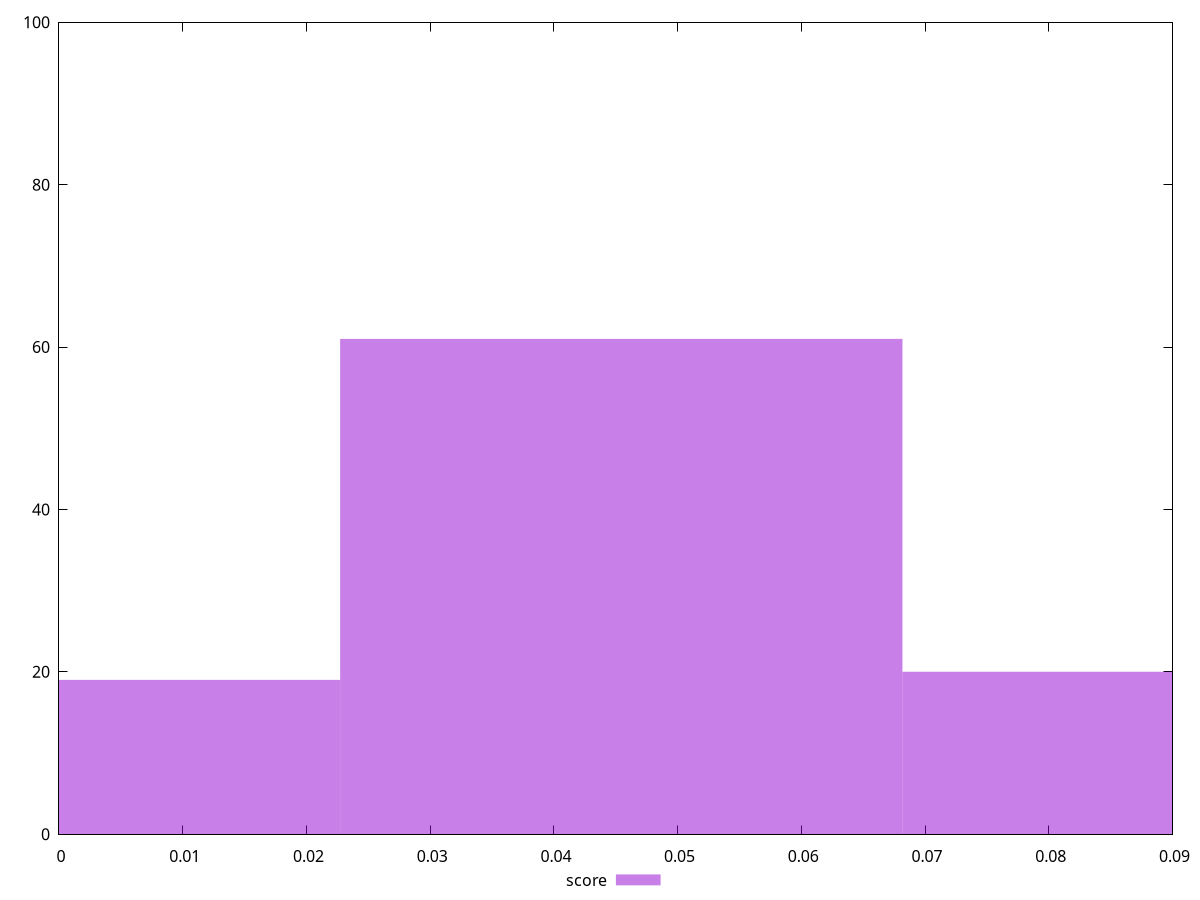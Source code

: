 reset

$score <<EOF
0 19
0.045448438419791834 61
0.09089687683958367 20
EOF

set key outside below
set boxwidth 0.045448438419791834
set xrange [0:0.09]
set yrange [0:100]
set trange [0:100]
set style fill transparent solid 0.5 noborder
set terminal svg size 640, 490 enhanced background rgb 'white'
set output "report_00009_2021-02-08T22-37-41.559Z/uses-http2/samples/pages+cached/score/histogram.svg"

plot $score title "score" with boxes

reset
